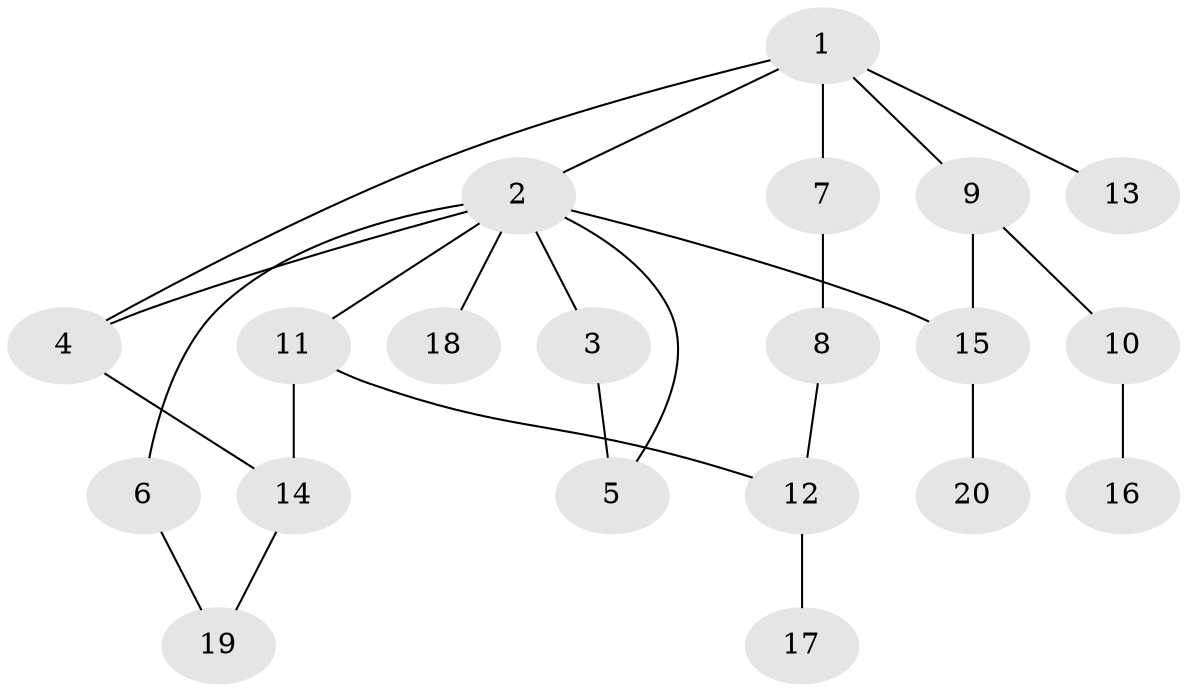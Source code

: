 // Generated by graph-tools (version 1.1) at 2025/46/02/15/25 05:46:28]
// undirected, 20 vertices, 25 edges
graph export_dot {
graph [start="1"]
  node [color=gray90,style=filled];
  1;
  2;
  3;
  4;
  5;
  6;
  7;
  8;
  9;
  10;
  11;
  12;
  13;
  14;
  15;
  16;
  17;
  18;
  19;
  20;
  1 -- 2;
  1 -- 7;
  1 -- 9;
  1 -- 13;
  1 -- 4;
  2 -- 3;
  2 -- 4;
  2 -- 6;
  2 -- 11;
  2 -- 15;
  2 -- 18;
  2 -- 5;
  3 -- 5;
  4 -- 14;
  6 -- 19;
  7 -- 8;
  8 -- 12;
  9 -- 10;
  9 -- 15;
  10 -- 16;
  11 -- 12;
  11 -- 14;
  12 -- 17;
  14 -- 19;
  15 -- 20;
}
